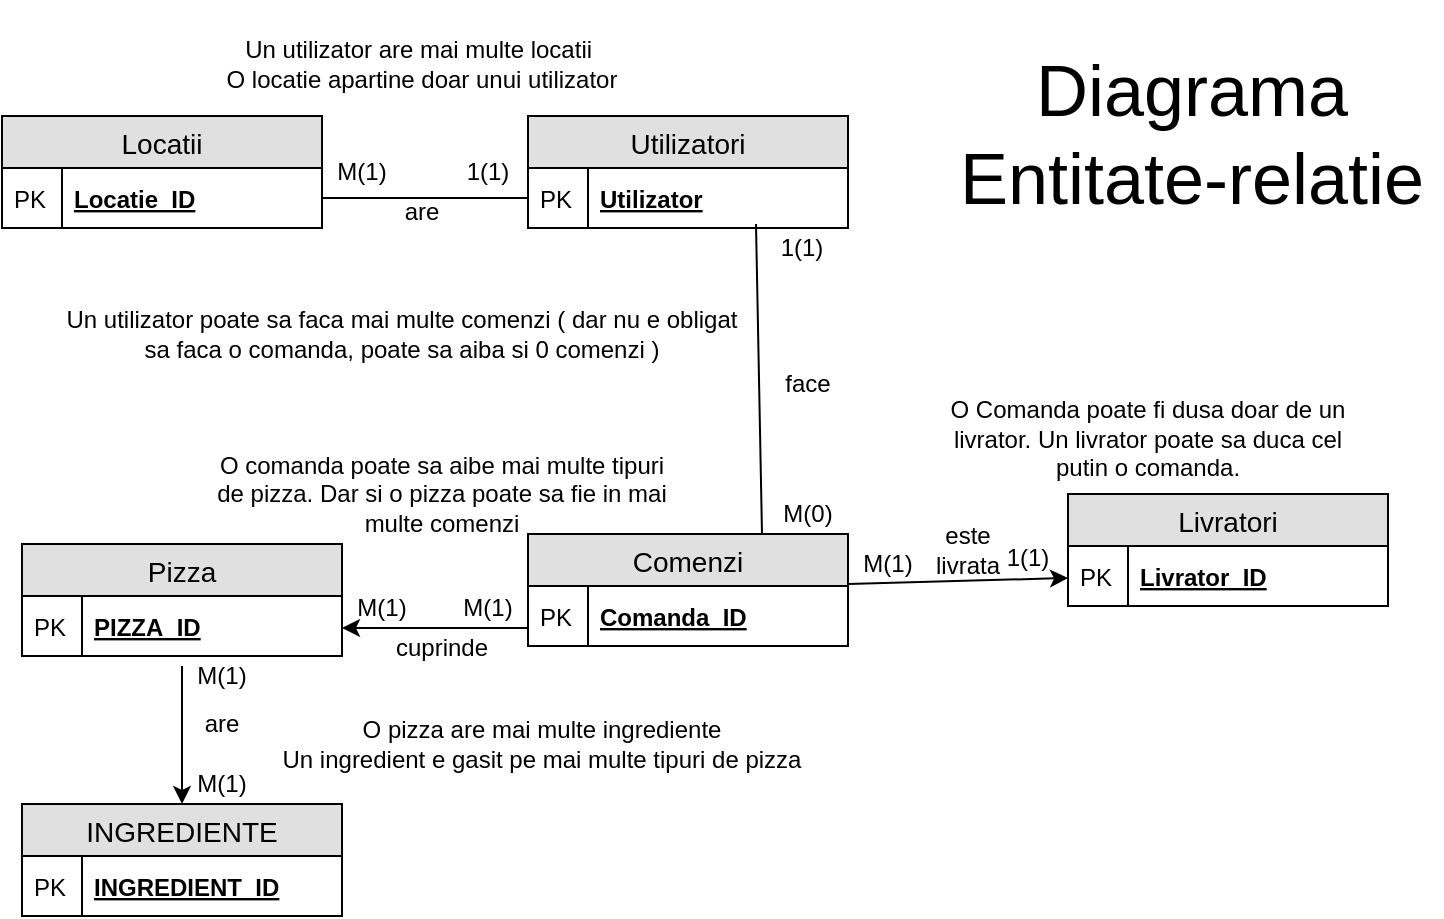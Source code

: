 <mxfile version="12.5.1" type="device"><diagram id="FBjxqxhDLzbrAVDYGTuQ" name="Page-1"><mxGraphModel dx="1278" dy="1717" grid="1" gridSize="10" guides="1" tooltips="1" connect="1" arrows="1" fold="1" page="1" pageScale="1" pageWidth="827" pageHeight="1169" math="0" shadow="0"><root><mxCell id="0"/><mxCell id="1" parent="0"/><mxCell id="rOYLexAqqHX5tQSCoFPK-3" value="Locatii" style="swimlane;fontStyle=0;childLayout=stackLayout;horizontal=1;startSize=26;fillColor=#e0e0e0;horizontalStack=0;resizeParent=1;resizeParentMax=0;resizeLast=0;collapsible=1;marginBottom=0;swimlaneFillColor=#ffffff;align=center;fontSize=14;" parent="1" vertex="1"><mxGeometry x="70" y="-944" width="160" height="56" as="geometry"/></mxCell><mxCell id="rOYLexAqqHX5tQSCoFPK-4" value="Locatie_ID" style="shape=partialRectangle;top=0;left=0;right=0;bottom=1;align=left;verticalAlign=middle;fillColor=none;spacingLeft=34;spacingRight=4;overflow=hidden;rotatable=0;points=[[0,0.5],[1,0.5]];portConstraint=eastwest;dropTarget=0;fontStyle=5;fontSize=12;" parent="rOYLexAqqHX5tQSCoFPK-3" vertex="1"><mxGeometry y="26" width="160" height="30" as="geometry"/></mxCell><mxCell id="rOYLexAqqHX5tQSCoFPK-5" value="PK" style="shape=partialRectangle;top=0;left=0;bottom=0;fillColor=none;align=left;verticalAlign=middle;spacingLeft=4;spacingRight=4;overflow=hidden;rotatable=0;points=[];portConstraint=eastwest;part=1;fontSize=12;" parent="rOYLexAqqHX5tQSCoFPK-4" vertex="1" connectable="0"><mxGeometry width="30" height="30" as="geometry"/></mxCell><mxCell id="rOYLexAqqHX5tQSCoFPK-14" value="Utilizatori" style="swimlane;fontStyle=0;childLayout=stackLayout;horizontal=1;startSize=26;fillColor=#e0e0e0;horizontalStack=0;resizeParent=1;resizeParentMax=0;resizeLast=0;collapsible=1;marginBottom=0;swimlaneFillColor=#ffffff;align=center;fontSize=14;" parent="1" vertex="1"><mxGeometry x="333" y="-944" width="160" height="56" as="geometry"/></mxCell><mxCell id="rOYLexAqqHX5tQSCoFPK-15" value="Utilizator" style="shape=partialRectangle;top=0;left=0;right=0;bottom=1;align=left;verticalAlign=middle;fillColor=none;spacingLeft=34;spacingRight=4;overflow=hidden;rotatable=0;points=[[0,0.5],[1,0.5]];portConstraint=eastwest;dropTarget=0;fontStyle=5;fontSize=12;" parent="rOYLexAqqHX5tQSCoFPK-14" vertex="1"><mxGeometry y="26" width="160" height="30" as="geometry"/></mxCell><mxCell id="rOYLexAqqHX5tQSCoFPK-16" value="PK" style="shape=partialRectangle;top=0;left=0;bottom=0;fillColor=none;align=left;verticalAlign=middle;spacingLeft=4;spacingRight=4;overflow=hidden;rotatable=0;points=[];portConstraint=eastwest;part=1;fontSize=12;" parent="rOYLexAqqHX5tQSCoFPK-15" vertex="1" connectable="0"><mxGeometry width="30" height="30" as="geometry"/></mxCell><mxCell id="rOYLexAqqHX5tQSCoFPK-29" value="" style="endArrow=none;html=1;rounded=0;exitX=1;exitY=0.5;exitDx=0;exitDy=0;entryX=0;entryY=0.5;entryDx=0;entryDy=0;" parent="1" source="rOYLexAqqHX5tQSCoFPK-33" target="rOYLexAqqHX5tQSCoFPK-15" edge="1"><mxGeometry relative="1" as="geometry"><mxPoint x="200" y="-820" as="sourcePoint"/><mxPoint x="360" y="-820" as="targetPoint"/></mxGeometry></mxCell><mxCell id="rOYLexAqqHX5tQSCoFPK-31" value="M(1)" style="text;html=1;strokeColor=none;fillColor=none;align=center;verticalAlign=middle;whiteSpace=wrap;rounded=0;" parent="1" vertex="1"><mxGeometry x="230" y="-926" width="40" height="20" as="geometry"/></mxCell><mxCell id="rOYLexAqqHX5tQSCoFPK-32" value="" style="endArrow=none;html=1;rounded=0;exitX=1;exitY=0.5;exitDx=0;exitDy=0;entryX=0;entryY=0.5;entryDx=0;entryDy=0;" parent="1" source="rOYLexAqqHX5tQSCoFPK-4" target="rOYLexAqqHX5tQSCoFPK-31" edge="1"><mxGeometry relative="1" as="geometry"><mxPoint x="230" y="-903" as="sourcePoint"/><mxPoint x="333" y="-903" as="targetPoint"/></mxGeometry></mxCell><mxCell id="rOYLexAqqHX5tQSCoFPK-33" value="1(1)" style="text;html=1;strokeColor=none;fillColor=none;align=center;verticalAlign=middle;whiteSpace=wrap;rounded=0;" parent="1" vertex="1"><mxGeometry x="293" y="-926" width="40" height="20" as="geometry"/></mxCell><mxCell id="rOYLexAqqHX5tQSCoFPK-37" value="are" style="text;html=1;strokeColor=none;fillColor=none;align=center;verticalAlign=middle;whiteSpace=wrap;rounded=0;" parent="1" vertex="1"><mxGeometry x="260" y="-906" width="40" height="20" as="geometry"/></mxCell><mxCell id="rOYLexAqqHX5tQSCoFPK-38" value="Un utilizator are mai multe locatii&amp;nbsp;&lt;br&gt;O locatie apartine doar unui utilizator" style="text;html=1;strokeColor=none;fillColor=none;align=center;verticalAlign=middle;whiteSpace=wrap;rounded=0;" parent="1" vertex="1"><mxGeometry x="160" y="-990" width="240" height="40" as="geometry"/></mxCell><mxCell id="rOYLexAqqHX5tQSCoFPK-39" value="Comenzi" style="swimlane;fontStyle=0;childLayout=stackLayout;horizontal=1;startSize=26;fillColor=#e0e0e0;horizontalStack=0;resizeParent=1;resizeParentMax=0;resizeLast=0;collapsible=1;marginBottom=0;swimlaneFillColor=#ffffff;align=center;fontSize=14;" parent="1" vertex="1"><mxGeometry x="333" y="-735" width="160" height="56" as="geometry"/></mxCell><mxCell id="rOYLexAqqHX5tQSCoFPK-40" value="Comanda_ID" style="shape=partialRectangle;top=0;left=0;right=0;bottom=1;align=left;verticalAlign=middle;fillColor=none;spacingLeft=34;spacingRight=4;overflow=hidden;rotatable=0;points=[[0,0.5],[1,0.5]];portConstraint=eastwest;dropTarget=0;fontStyle=5;fontSize=12;" parent="rOYLexAqqHX5tQSCoFPK-39" vertex="1"><mxGeometry y="26" width="160" height="30" as="geometry"/></mxCell><mxCell id="rOYLexAqqHX5tQSCoFPK-41" value="PK" style="shape=partialRectangle;top=0;left=0;bottom=0;fillColor=none;align=left;verticalAlign=middle;spacingLeft=4;spacingRight=4;overflow=hidden;rotatable=0;points=[];portConstraint=eastwest;part=1;fontSize=12;" parent="rOYLexAqqHX5tQSCoFPK-40" vertex="1" connectable="0"><mxGeometry width="30" height="30" as="geometry"/></mxCell><mxCell id="rOYLexAqqHX5tQSCoFPK-51" value="1(1)" style="text;html=1;strokeColor=none;fillColor=none;align=center;verticalAlign=middle;whiteSpace=wrap;rounded=0;" parent="1" vertex="1"><mxGeometry x="450" y="-888" width="40" height="20" as="geometry"/></mxCell><mxCell id="rOYLexAqqHX5tQSCoFPK-52" value="M(0)" style="text;html=1;strokeColor=none;fillColor=none;align=center;verticalAlign=middle;whiteSpace=wrap;rounded=0;" parent="1" vertex="1"><mxGeometry x="453" y="-755" width="40" height="20" as="geometry"/></mxCell><mxCell id="rOYLexAqqHX5tQSCoFPK-53" value="Un utilizator poate sa faca mai multe comenzi ( dar nu e obligat sa faca o comanda, poate sa aiba si 0 comenzi )" style="text;html=1;strokeColor=none;fillColor=none;align=center;verticalAlign=middle;whiteSpace=wrap;rounded=0;" parent="1" vertex="1"><mxGeometry x="100" y="-850" width="340" height="30" as="geometry"/></mxCell><mxCell id="rOYLexAqqHX5tQSCoFPK-59" value="Pizza" style="swimlane;fontStyle=0;childLayout=stackLayout;horizontal=1;startSize=26;fillColor=#e0e0e0;horizontalStack=0;resizeParent=1;resizeParentMax=0;resizeLast=0;collapsible=1;marginBottom=0;swimlaneFillColor=#ffffff;align=center;fontSize=14;" parent="1" vertex="1"><mxGeometry x="80" y="-730" width="160" height="56" as="geometry"/></mxCell><mxCell id="rOYLexAqqHX5tQSCoFPK-60" value="PIZZA_ID" style="shape=partialRectangle;top=0;left=0;right=0;bottom=1;align=left;verticalAlign=middle;fillColor=none;spacingLeft=34;spacingRight=4;overflow=hidden;rotatable=0;points=[[0,0.5],[1,0.5]];portConstraint=eastwest;dropTarget=0;fontStyle=5;fontSize=12;" parent="rOYLexAqqHX5tQSCoFPK-59" vertex="1"><mxGeometry y="26" width="160" height="30" as="geometry"/></mxCell><mxCell id="rOYLexAqqHX5tQSCoFPK-61" value="PK" style="shape=partialRectangle;top=0;left=0;bottom=0;fillColor=none;align=left;verticalAlign=middle;spacingLeft=4;spacingRight=4;overflow=hidden;rotatable=0;points=[];portConstraint=eastwest;part=1;fontSize=12;" parent="rOYLexAqqHX5tQSCoFPK-60" vertex="1" connectable="0"><mxGeometry width="30" height="30" as="geometry"/></mxCell><mxCell id="rOYLexAqqHX5tQSCoFPK-72" value="" style="endArrow=classic;html=1;exitX=1;exitY=1;exitDx=0;exitDy=0;entryX=0;entryY=1;entryDx=0;entryDy=0;" parent="1" source="rOYLexAqqHX5tQSCoFPK-73" target="rOYLexAqqHX5tQSCoFPK-74" edge="1"><mxGeometry width="50" height="50" relative="1" as="geometry"><mxPoint x="332.68" y="-718.2" as="sourcePoint"/><mxPoint x="120" y="-660" as="targetPoint"/></mxGeometry></mxCell><mxCell id="rOYLexAqqHX5tQSCoFPK-73" value="M(1)" style="text;html=1;strokeColor=none;fillColor=none;align=center;verticalAlign=middle;whiteSpace=wrap;rounded=0;" parent="1" vertex="1"><mxGeometry x="293" y="-708" width="40" height="20" as="geometry"/></mxCell><mxCell id="rOYLexAqqHX5tQSCoFPK-74" value="M(1)" style="text;html=1;strokeColor=none;fillColor=none;align=center;verticalAlign=middle;whiteSpace=wrap;rounded=0;" parent="1" vertex="1"><mxGeometry x="240" y="-708" width="40" height="20" as="geometry"/></mxCell><mxCell id="rOYLexAqqHX5tQSCoFPK-75" value="cuprinde" style="text;html=1;strokeColor=none;fillColor=none;align=center;verticalAlign=middle;whiteSpace=wrap;rounded=0;" parent="1" vertex="1"><mxGeometry x="270" y="-688" width="40" height="20" as="geometry"/></mxCell><mxCell id="rOYLexAqqHX5tQSCoFPK-76" value="O comanda poate sa aibe mai multe tipuri de pizza. Dar si o pizza poate sa fie in mai multe comenzi" style="text;html=1;strokeColor=none;fillColor=none;align=center;verticalAlign=middle;whiteSpace=wrap;rounded=0;" parent="1" vertex="1"><mxGeometry x="170" y="-780" width="240" height="50" as="geometry"/></mxCell><mxCell id="rOYLexAqqHX5tQSCoFPK-77" value="Livratori" style="swimlane;fontStyle=0;childLayout=stackLayout;horizontal=1;startSize=26;fillColor=#e0e0e0;horizontalStack=0;resizeParent=1;resizeParentMax=0;resizeLast=0;collapsible=1;marginBottom=0;swimlaneFillColor=#ffffff;align=center;fontSize=14;" parent="1" vertex="1"><mxGeometry x="603" y="-755" width="160" height="56" as="geometry"/></mxCell><mxCell id="rOYLexAqqHX5tQSCoFPK-78" value="Livrator_ID" style="shape=partialRectangle;top=0;left=0;right=0;bottom=1;align=left;verticalAlign=middle;fillColor=none;spacingLeft=34;spacingRight=4;overflow=hidden;rotatable=0;points=[[0,0.5],[1,0.5]];portConstraint=eastwest;dropTarget=0;fontStyle=5;fontSize=12;" parent="rOYLexAqqHX5tQSCoFPK-77" vertex="1"><mxGeometry y="26" width="160" height="30" as="geometry"/></mxCell><mxCell id="rOYLexAqqHX5tQSCoFPK-79" value="PK" style="shape=partialRectangle;top=0;left=0;bottom=0;fillColor=none;align=left;verticalAlign=middle;spacingLeft=4;spacingRight=4;overflow=hidden;rotatable=0;points=[];portConstraint=eastwest;part=1;fontSize=12;" parent="rOYLexAqqHX5tQSCoFPK-78" vertex="1" connectable="0"><mxGeometry width="30" height="30" as="geometry"/></mxCell><mxCell id="rOYLexAqqHX5tQSCoFPK-90" value="" style="endArrow=classic;html=1;exitX=0;exitY=1;exitDx=0;exitDy=0;entryX=1;entryY=1;entryDx=0;entryDy=0;" parent="1" source="rOYLexAqqHX5tQSCoFPK-93" target="rOYLexAqqHX5tQSCoFPK-91" edge="1"><mxGeometry width="50" height="50" relative="1" as="geometry"><mxPoint x="270" y="-580" as="sourcePoint"/><mxPoint x="620" y="-590" as="targetPoint"/></mxGeometry></mxCell><mxCell id="rOYLexAqqHX5tQSCoFPK-91" value="1(1)" style="text;html=1;strokeColor=none;fillColor=none;align=center;verticalAlign=middle;whiteSpace=wrap;rounded=0;" parent="1" vertex="1"><mxGeometry x="563" y="-733" width="40" height="20" as="geometry"/></mxCell><mxCell id="rOYLexAqqHX5tQSCoFPK-93" value="M(1)" style="text;html=1;strokeColor=none;fillColor=none;align=center;verticalAlign=middle;whiteSpace=wrap;rounded=0;" parent="1" vertex="1"><mxGeometry x="493" y="-730" width="40" height="20" as="geometry"/></mxCell><mxCell id="rOYLexAqqHX5tQSCoFPK-94" value="este livrata" style="text;html=1;strokeColor=none;fillColor=none;align=center;verticalAlign=middle;whiteSpace=wrap;rounded=0;" parent="1" vertex="1"><mxGeometry x="533" y="-737" width="40" height="20" as="geometry"/></mxCell><mxCell id="rOYLexAqqHX5tQSCoFPK-95" value="&lt;br&gt;O Comanda poate fi dusa doar de un livrator. Un livrator poate sa duca cel putin o comanda.&lt;br&gt;" style="text;html=1;strokeColor=none;fillColor=none;align=center;verticalAlign=middle;whiteSpace=wrap;rounded=0;" parent="1" vertex="1"><mxGeometry x="533" y="-820" width="220" height="60" as="geometry"/></mxCell><mxCell id="JVRkJFOrmYkjNRrhBPqa-1" value="INGREDIENTE" style="swimlane;fontStyle=0;childLayout=stackLayout;horizontal=1;startSize=26;fillColor=#e0e0e0;horizontalStack=0;resizeParent=1;resizeParentMax=0;resizeLast=0;collapsible=1;marginBottom=0;swimlaneFillColor=#ffffff;align=center;fontSize=14;" parent="1" vertex="1"><mxGeometry x="80" y="-600" width="160" height="56" as="geometry"/></mxCell><mxCell id="JVRkJFOrmYkjNRrhBPqa-2" value="INGREDIENT_ID" style="shape=partialRectangle;top=0;left=0;right=0;bottom=1;align=left;verticalAlign=middle;fillColor=none;spacingLeft=34;spacingRight=4;overflow=hidden;rotatable=0;points=[[0,0.5],[1,0.5]];portConstraint=eastwest;dropTarget=0;fontStyle=5;fontSize=12;" parent="JVRkJFOrmYkjNRrhBPqa-1" vertex="1"><mxGeometry y="26" width="160" height="30" as="geometry"/></mxCell><mxCell id="JVRkJFOrmYkjNRrhBPqa-3" value="PK" style="shape=partialRectangle;top=0;left=0;bottom=0;fillColor=none;align=left;verticalAlign=middle;spacingLeft=4;spacingRight=4;overflow=hidden;rotatable=0;points=[];portConstraint=eastwest;part=1;fontSize=12;" parent="JVRkJFOrmYkjNRrhBPqa-2" vertex="1" connectable="0"><mxGeometry width="30" height="30" as="geometry"/></mxCell><mxCell id="JVRkJFOrmYkjNRrhBPqa-12" value="" style="endArrow=classic;html=1;entryX=0.5;entryY=0;entryDx=0;entryDy=0;" parent="1" target="JVRkJFOrmYkjNRrhBPqa-1" edge="1"><mxGeometry width="50" height="50" relative="1" as="geometry"><mxPoint x="160" y="-669" as="sourcePoint"/><mxPoint x="70" y="-650" as="targetPoint"/></mxGeometry></mxCell><mxCell id="JVRkJFOrmYkjNRrhBPqa-13" value="M(1)" style="text;html=1;strokeColor=none;fillColor=none;align=center;verticalAlign=middle;whiteSpace=wrap;rounded=0;" parent="1" vertex="1"><mxGeometry x="160" y="-674" width="40" height="20" as="geometry"/></mxCell><mxCell id="JVRkJFOrmYkjNRrhBPqa-14" value="M(1)" style="text;html=1;strokeColor=none;fillColor=none;align=center;verticalAlign=middle;whiteSpace=wrap;rounded=0;" parent="1" vertex="1"><mxGeometry x="160" y="-620" width="40" height="20" as="geometry"/></mxCell><mxCell id="JVRkJFOrmYkjNRrhBPqa-15" value="are" style="text;html=1;strokeColor=none;fillColor=none;align=center;verticalAlign=middle;whiteSpace=wrap;rounded=0;" parent="1" vertex="1"><mxGeometry x="160" y="-650" width="40" height="20" as="geometry"/></mxCell><mxCell id="JVRkJFOrmYkjNRrhBPqa-31" value="O pizza are mai multe ingrediente&lt;br&gt;Un ingredient e gasit pe mai multe tipuri de pizza" style="text;html=1;strokeColor=none;fillColor=none;align=center;verticalAlign=middle;whiteSpace=wrap;rounded=0;" parent="1" vertex="1"><mxGeometry x="200" y="-660" width="280" height="60" as="geometry"/></mxCell><mxCell id="L2hFqVwFmA3QiX9j-1a4-1" value="face" style="text;html=1;strokeColor=none;fillColor=none;align=center;verticalAlign=middle;whiteSpace=wrap;rounded=0;" vertex="1" parent="1"><mxGeometry x="453" y="-820" width="40" height="20" as="geometry"/></mxCell><mxCell id="L2hFqVwFmA3QiX9j-1a4-2" value="" style="endArrow=none;html=1;exitX=0;exitY=0.5;exitDx=0;exitDy=0;" edge="1" parent="1" source="rOYLexAqqHX5tQSCoFPK-15"><mxGeometry width="50" height="50" relative="1" as="geometry"><mxPoint x="240" y="-870" as="sourcePoint"/><mxPoint x="230" y="-903" as="targetPoint"/></mxGeometry></mxCell><mxCell id="L2hFqVwFmA3QiX9j-1a4-3" value="" style="endArrow=none;html=1;" edge="1" parent="1"><mxGeometry width="50" height="50" relative="1" as="geometry"><mxPoint x="450" y="-735" as="sourcePoint"/><mxPoint x="447" y="-890" as="targetPoint"/></mxGeometry></mxCell><mxCell id="L2hFqVwFmA3QiX9j-1a4-4" value="&lt;font style=&quot;font-size: 36px&quot;&gt;Diagrama Entitate-relatie&lt;/font&gt;" style="text;html=1;strokeColor=none;fillColor=none;align=center;verticalAlign=middle;whiteSpace=wrap;rounded=0;" vertex="1" parent="1"><mxGeometry x="540" y="-1002" width="250" height="134" as="geometry"/></mxCell></root></mxGraphModel></diagram></mxfile>